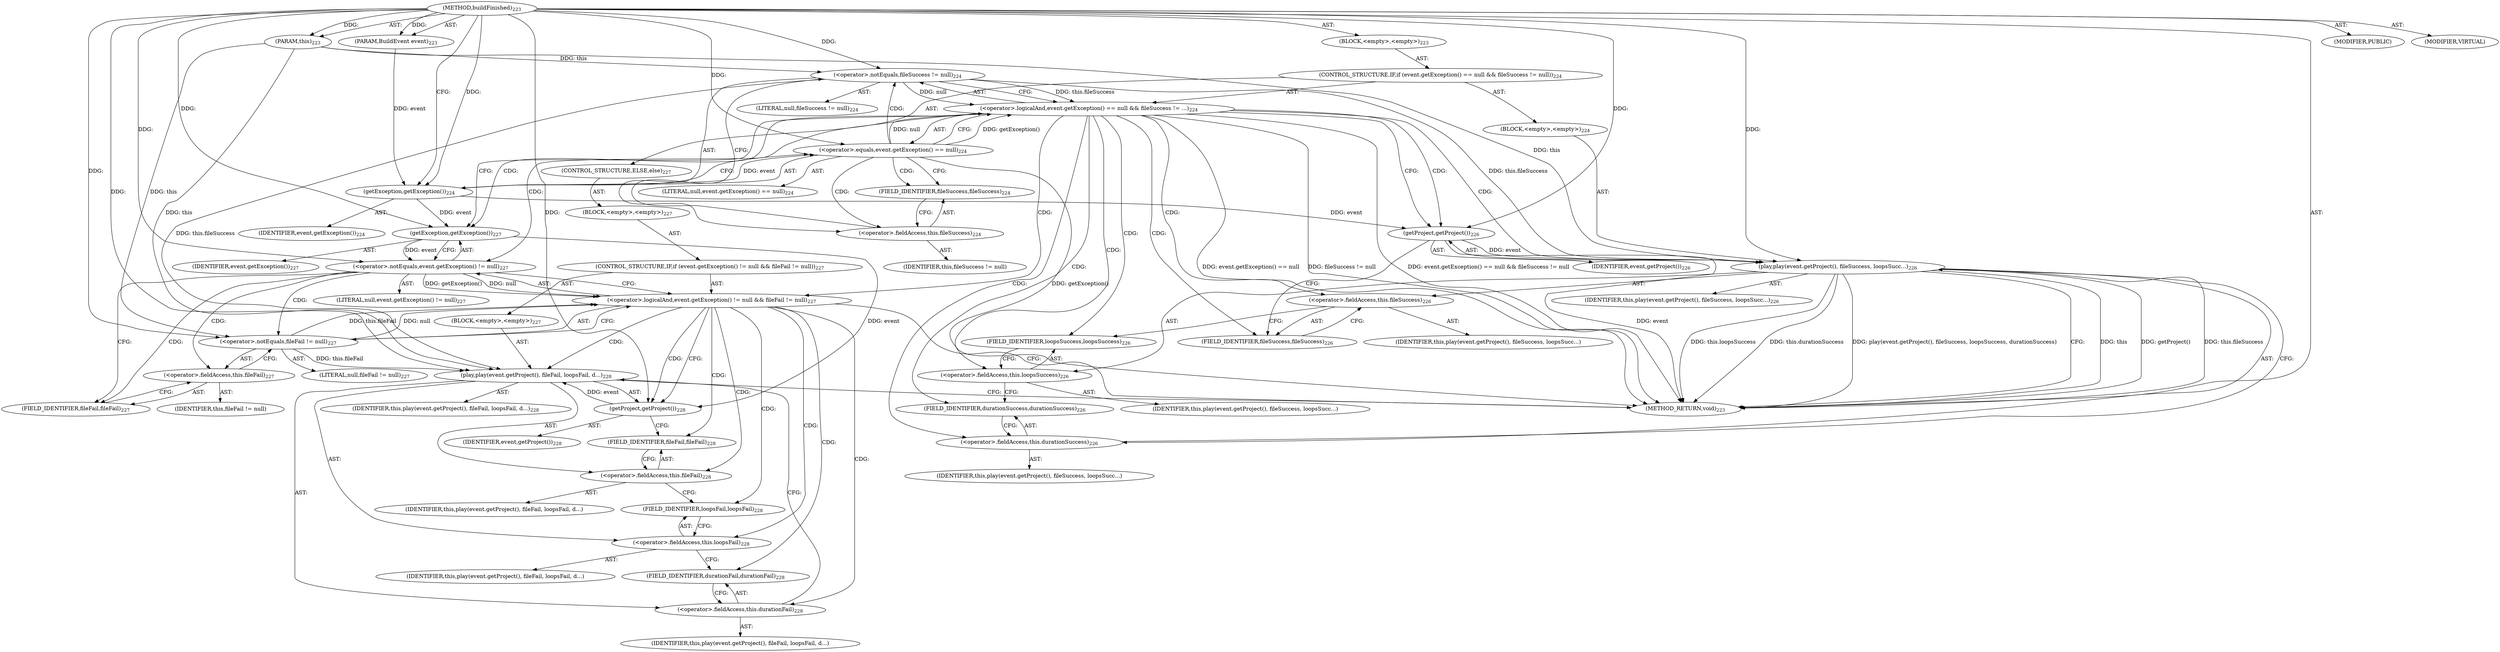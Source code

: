 digraph "buildFinished" {  
"111669149704" [label = <(METHOD,buildFinished)<SUB>223</SUB>> ]
"115964116995" [label = <(PARAM,this)<SUB>223</SUB>> ]
"115964117017" [label = <(PARAM,BuildEvent event)<SUB>223</SUB>> ]
"25769803800" [label = <(BLOCK,&lt;empty&gt;,&lt;empty&gt;)<SUB>223</SUB>> ]
"47244640272" [label = <(CONTROL_STRUCTURE,IF,if (event.getException() == null &amp;&amp; fileSuccess != null))<SUB>224</SUB>> ]
"30064771144" [label = <(&lt;operator&gt;.logicalAnd,event.getException() == null &amp;&amp; fileSuccess != ...)<SUB>224</SUB>> ]
"30064771145" [label = <(&lt;operator&gt;.equals,event.getException() == null)<SUB>224</SUB>> ]
"30064771146" [label = <(getException,getException())<SUB>224</SUB>> ]
"68719476806" [label = <(IDENTIFIER,event,getException())<SUB>224</SUB>> ]
"90194313229" [label = <(LITERAL,null,event.getException() == null)<SUB>224</SUB>> ]
"30064771147" [label = <(&lt;operator&gt;.notEquals,fileSuccess != null)<SUB>224</SUB>> ]
"30064771148" [label = <(&lt;operator&gt;.fieldAccess,this.fileSuccess)<SUB>224</SUB>> ]
"68719476807" [label = <(IDENTIFIER,this,fileSuccess != null)> ]
"55834574867" [label = <(FIELD_IDENTIFIER,fileSuccess,fileSuccess)<SUB>224</SUB>> ]
"90194313230" [label = <(LITERAL,null,fileSuccess != null)<SUB>224</SUB>> ]
"25769803801" [label = <(BLOCK,&lt;empty&gt;,&lt;empty&gt;)<SUB>224</SUB>> ]
"30064771149" [label = <(play,play(event.getProject(), fileSuccess, loopsSucc...)<SUB>226</SUB>> ]
"68719476745" [label = <(IDENTIFIER,this,play(event.getProject(), fileSuccess, loopsSucc...)<SUB>226</SUB>> ]
"30064771150" [label = <(getProject,getProject())<SUB>226</SUB>> ]
"68719476808" [label = <(IDENTIFIER,event,getProject())<SUB>226</SUB>> ]
"30064771151" [label = <(&lt;operator&gt;.fieldAccess,this.fileSuccess)<SUB>226</SUB>> ]
"68719476809" [label = <(IDENTIFIER,this,play(event.getProject(), fileSuccess, loopsSucc...)> ]
"55834574868" [label = <(FIELD_IDENTIFIER,fileSuccess,fileSuccess)<SUB>226</SUB>> ]
"30064771152" [label = <(&lt;operator&gt;.fieldAccess,this.loopsSuccess)<SUB>226</SUB>> ]
"68719476810" [label = <(IDENTIFIER,this,play(event.getProject(), fileSuccess, loopsSucc...)> ]
"55834574869" [label = <(FIELD_IDENTIFIER,loopsSuccess,loopsSuccess)<SUB>226</SUB>> ]
"30064771153" [label = <(&lt;operator&gt;.fieldAccess,this.durationSuccess)<SUB>226</SUB>> ]
"68719476811" [label = <(IDENTIFIER,this,play(event.getProject(), fileSuccess, loopsSucc...)> ]
"55834574870" [label = <(FIELD_IDENTIFIER,durationSuccess,durationSuccess)<SUB>226</SUB>> ]
"47244640273" [label = <(CONTROL_STRUCTURE,ELSE,else)<SUB>227</SUB>> ]
"25769803802" [label = <(BLOCK,&lt;empty&gt;,&lt;empty&gt;)<SUB>227</SUB>> ]
"47244640274" [label = <(CONTROL_STRUCTURE,IF,if (event.getException() != null &amp;&amp; fileFail != null))<SUB>227</SUB>> ]
"30064771154" [label = <(&lt;operator&gt;.logicalAnd,event.getException() != null &amp;&amp; fileFail != null)<SUB>227</SUB>> ]
"30064771155" [label = <(&lt;operator&gt;.notEquals,event.getException() != null)<SUB>227</SUB>> ]
"30064771156" [label = <(getException,getException())<SUB>227</SUB>> ]
"68719476812" [label = <(IDENTIFIER,event,getException())<SUB>227</SUB>> ]
"90194313231" [label = <(LITERAL,null,event.getException() != null)<SUB>227</SUB>> ]
"30064771157" [label = <(&lt;operator&gt;.notEquals,fileFail != null)<SUB>227</SUB>> ]
"30064771158" [label = <(&lt;operator&gt;.fieldAccess,this.fileFail)<SUB>227</SUB>> ]
"68719476813" [label = <(IDENTIFIER,this,fileFail != null)> ]
"55834574871" [label = <(FIELD_IDENTIFIER,fileFail,fileFail)<SUB>227</SUB>> ]
"90194313232" [label = <(LITERAL,null,fileFail != null)<SUB>227</SUB>> ]
"25769803803" [label = <(BLOCK,&lt;empty&gt;,&lt;empty&gt;)<SUB>227</SUB>> ]
"30064771159" [label = <(play,play(event.getProject(), fileFail, loopsFail, d...)<SUB>228</SUB>> ]
"68719476746" [label = <(IDENTIFIER,this,play(event.getProject(), fileFail, loopsFail, d...)<SUB>228</SUB>> ]
"30064771160" [label = <(getProject,getProject())<SUB>228</SUB>> ]
"68719476814" [label = <(IDENTIFIER,event,getProject())<SUB>228</SUB>> ]
"30064771161" [label = <(&lt;operator&gt;.fieldAccess,this.fileFail)<SUB>228</SUB>> ]
"68719476815" [label = <(IDENTIFIER,this,play(event.getProject(), fileFail, loopsFail, d...)> ]
"55834574872" [label = <(FIELD_IDENTIFIER,fileFail,fileFail)<SUB>228</SUB>> ]
"30064771162" [label = <(&lt;operator&gt;.fieldAccess,this.loopsFail)<SUB>228</SUB>> ]
"68719476816" [label = <(IDENTIFIER,this,play(event.getProject(), fileFail, loopsFail, d...)> ]
"55834574873" [label = <(FIELD_IDENTIFIER,loopsFail,loopsFail)<SUB>228</SUB>> ]
"30064771163" [label = <(&lt;operator&gt;.fieldAccess,this.durationFail)<SUB>228</SUB>> ]
"68719476817" [label = <(IDENTIFIER,this,play(event.getProject(), fileFail, loopsFail, d...)> ]
"55834574874" [label = <(FIELD_IDENTIFIER,durationFail,durationFail)<SUB>228</SUB>> ]
"133143986198" [label = <(MODIFIER,PUBLIC)> ]
"133143986199" [label = <(MODIFIER,VIRTUAL)> ]
"128849018888" [label = <(METHOD_RETURN,void)<SUB>223</SUB>> ]
  "111669149704" -> "115964116995"  [ label = "AST: "] 
  "111669149704" -> "115964117017"  [ label = "AST: "] 
  "111669149704" -> "25769803800"  [ label = "AST: "] 
  "111669149704" -> "133143986198"  [ label = "AST: "] 
  "111669149704" -> "133143986199"  [ label = "AST: "] 
  "111669149704" -> "128849018888"  [ label = "AST: "] 
  "25769803800" -> "47244640272"  [ label = "AST: "] 
  "47244640272" -> "30064771144"  [ label = "AST: "] 
  "47244640272" -> "25769803801"  [ label = "AST: "] 
  "47244640272" -> "47244640273"  [ label = "AST: "] 
  "30064771144" -> "30064771145"  [ label = "AST: "] 
  "30064771144" -> "30064771147"  [ label = "AST: "] 
  "30064771145" -> "30064771146"  [ label = "AST: "] 
  "30064771145" -> "90194313229"  [ label = "AST: "] 
  "30064771146" -> "68719476806"  [ label = "AST: "] 
  "30064771147" -> "30064771148"  [ label = "AST: "] 
  "30064771147" -> "90194313230"  [ label = "AST: "] 
  "30064771148" -> "68719476807"  [ label = "AST: "] 
  "30064771148" -> "55834574867"  [ label = "AST: "] 
  "25769803801" -> "30064771149"  [ label = "AST: "] 
  "30064771149" -> "68719476745"  [ label = "AST: "] 
  "30064771149" -> "30064771150"  [ label = "AST: "] 
  "30064771149" -> "30064771151"  [ label = "AST: "] 
  "30064771149" -> "30064771152"  [ label = "AST: "] 
  "30064771149" -> "30064771153"  [ label = "AST: "] 
  "30064771150" -> "68719476808"  [ label = "AST: "] 
  "30064771151" -> "68719476809"  [ label = "AST: "] 
  "30064771151" -> "55834574868"  [ label = "AST: "] 
  "30064771152" -> "68719476810"  [ label = "AST: "] 
  "30064771152" -> "55834574869"  [ label = "AST: "] 
  "30064771153" -> "68719476811"  [ label = "AST: "] 
  "30064771153" -> "55834574870"  [ label = "AST: "] 
  "47244640273" -> "25769803802"  [ label = "AST: "] 
  "25769803802" -> "47244640274"  [ label = "AST: "] 
  "47244640274" -> "30064771154"  [ label = "AST: "] 
  "47244640274" -> "25769803803"  [ label = "AST: "] 
  "30064771154" -> "30064771155"  [ label = "AST: "] 
  "30064771154" -> "30064771157"  [ label = "AST: "] 
  "30064771155" -> "30064771156"  [ label = "AST: "] 
  "30064771155" -> "90194313231"  [ label = "AST: "] 
  "30064771156" -> "68719476812"  [ label = "AST: "] 
  "30064771157" -> "30064771158"  [ label = "AST: "] 
  "30064771157" -> "90194313232"  [ label = "AST: "] 
  "30064771158" -> "68719476813"  [ label = "AST: "] 
  "30064771158" -> "55834574871"  [ label = "AST: "] 
  "25769803803" -> "30064771159"  [ label = "AST: "] 
  "30064771159" -> "68719476746"  [ label = "AST: "] 
  "30064771159" -> "30064771160"  [ label = "AST: "] 
  "30064771159" -> "30064771161"  [ label = "AST: "] 
  "30064771159" -> "30064771162"  [ label = "AST: "] 
  "30064771159" -> "30064771163"  [ label = "AST: "] 
  "30064771160" -> "68719476814"  [ label = "AST: "] 
  "30064771161" -> "68719476815"  [ label = "AST: "] 
  "30064771161" -> "55834574872"  [ label = "AST: "] 
  "30064771162" -> "68719476816"  [ label = "AST: "] 
  "30064771162" -> "55834574873"  [ label = "AST: "] 
  "30064771163" -> "68719476817"  [ label = "AST: "] 
  "30064771163" -> "55834574874"  [ label = "AST: "] 
  "30064771144" -> "30064771150"  [ label = "CFG: "] 
  "30064771144" -> "30064771156"  [ label = "CFG: "] 
  "30064771145" -> "30064771144"  [ label = "CFG: "] 
  "30064771145" -> "55834574867"  [ label = "CFG: "] 
  "30064771147" -> "30064771144"  [ label = "CFG: "] 
  "30064771149" -> "128849018888"  [ label = "CFG: "] 
  "30064771146" -> "30064771145"  [ label = "CFG: "] 
  "30064771148" -> "30064771147"  [ label = "CFG: "] 
  "30064771150" -> "55834574868"  [ label = "CFG: "] 
  "30064771151" -> "55834574869"  [ label = "CFG: "] 
  "30064771152" -> "55834574870"  [ label = "CFG: "] 
  "30064771153" -> "30064771149"  [ label = "CFG: "] 
  "55834574867" -> "30064771148"  [ label = "CFG: "] 
  "55834574868" -> "30064771151"  [ label = "CFG: "] 
  "55834574869" -> "30064771152"  [ label = "CFG: "] 
  "55834574870" -> "30064771153"  [ label = "CFG: "] 
  "30064771154" -> "128849018888"  [ label = "CFG: "] 
  "30064771154" -> "30064771160"  [ label = "CFG: "] 
  "30064771155" -> "30064771154"  [ label = "CFG: "] 
  "30064771155" -> "55834574871"  [ label = "CFG: "] 
  "30064771157" -> "30064771154"  [ label = "CFG: "] 
  "30064771159" -> "128849018888"  [ label = "CFG: "] 
  "30064771156" -> "30064771155"  [ label = "CFG: "] 
  "30064771158" -> "30064771157"  [ label = "CFG: "] 
  "30064771160" -> "55834574872"  [ label = "CFG: "] 
  "30064771161" -> "55834574873"  [ label = "CFG: "] 
  "30064771162" -> "55834574874"  [ label = "CFG: "] 
  "30064771163" -> "30064771159"  [ label = "CFG: "] 
  "55834574871" -> "30064771158"  [ label = "CFG: "] 
  "55834574872" -> "30064771161"  [ label = "CFG: "] 
  "55834574873" -> "30064771162"  [ label = "CFG: "] 
  "55834574874" -> "30064771163"  [ label = "CFG: "] 
  "111669149704" -> "30064771146"  [ label = "CFG: "] 
  "30064771145" -> "128849018888"  [ label = "DDG: getException()"] 
  "30064771144" -> "128849018888"  [ label = "DDG: event.getException() == null"] 
  "30064771144" -> "128849018888"  [ label = "DDG: fileSuccess != null"] 
  "30064771144" -> "128849018888"  [ label = "DDG: event.getException() == null &amp;&amp; fileSuccess != null"] 
  "30064771149" -> "128849018888"  [ label = "DDG: this"] 
  "30064771150" -> "128849018888"  [ label = "DDG: event"] 
  "30064771149" -> "128849018888"  [ label = "DDG: getProject()"] 
  "30064771149" -> "128849018888"  [ label = "DDG: this.fileSuccess"] 
  "30064771149" -> "128849018888"  [ label = "DDG: this.loopsSuccess"] 
  "30064771149" -> "128849018888"  [ label = "DDG: this.durationSuccess"] 
  "30064771149" -> "128849018888"  [ label = "DDG: play(event.getProject(), fileSuccess, loopsSuccess, durationSuccess)"] 
  "111669149704" -> "115964116995"  [ label = "DDG: "] 
  "111669149704" -> "115964117017"  [ label = "DDG: "] 
  "30064771145" -> "30064771144"  [ label = "DDG: getException()"] 
  "30064771145" -> "30064771144"  [ label = "DDG: null"] 
  "30064771147" -> "30064771144"  [ label = "DDG: this.fileSuccess"] 
  "30064771147" -> "30064771144"  [ label = "DDG: null"] 
  "30064771146" -> "30064771145"  [ label = "DDG: event"] 
  "111669149704" -> "30064771145"  [ label = "DDG: "] 
  "115964116995" -> "30064771147"  [ label = "DDG: this"] 
  "111669149704" -> "30064771147"  [ label = "DDG: "] 
  "115964116995" -> "30064771149"  [ label = "DDG: this"] 
  "30064771147" -> "30064771149"  [ label = "DDG: this.fileSuccess"] 
  "111669149704" -> "30064771149"  [ label = "DDG: "] 
  "30064771150" -> "30064771149"  [ label = "DDG: event"] 
  "115964117017" -> "30064771146"  [ label = "DDG: event"] 
  "111669149704" -> "30064771146"  [ label = "DDG: "] 
  "30064771146" -> "30064771150"  [ label = "DDG: event"] 
  "111669149704" -> "30064771150"  [ label = "DDG: "] 
  "30064771155" -> "30064771154"  [ label = "DDG: getException()"] 
  "30064771155" -> "30064771154"  [ label = "DDG: null"] 
  "30064771157" -> "30064771154"  [ label = "DDG: this.fileFail"] 
  "30064771157" -> "30064771154"  [ label = "DDG: null"] 
  "30064771156" -> "30064771155"  [ label = "DDG: event"] 
  "111669149704" -> "30064771155"  [ label = "DDG: "] 
  "115964116995" -> "30064771157"  [ label = "DDG: this"] 
  "111669149704" -> "30064771157"  [ label = "DDG: "] 
  "115964116995" -> "30064771159"  [ label = "DDG: this"] 
  "30064771147" -> "30064771159"  [ label = "DDG: this.fileSuccess"] 
  "30064771157" -> "30064771159"  [ label = "DDG: this.fileFail"] 
  "111669149704" -> "30064771159"  [ label = "DDG: "] 
  "30064771160" -> "30064771159"  [ label = "DDG: event"] 
  "30064771146" -> "30064771156"  [ label = "DDG: event"] 
  "111669149704" -> "30064771156"  [ label = "DDG: "] 
  "30064771156" -> "30064771160"  [ label = "DDG: event"] 
  "111669149704" -> "30064771160"  [ label = "DDG: "] 
  "30064771144" -> "30064771155"  [ label = "CDG: "] 
  "30064771144" -> "30064771156"  [ label = "CDG: "] 
  "30064771144" -> "30064771153"  [ label = "CDG: "] 
  "30064771144" -> "30064771154"  [ label = "CDG: "] 
  "30064771144" -> "30064771151"  [ label = "CDG: "] 
  "30064771144" -> "55834574869"  [ label = "CDG: "] 
  "30064771144" -> "30064771152"  [ label = "CDG: "] 
  "30064771144" -> "55834574870"  [ label = "CDG: "] 
  "30064771144" -> "30064771149"  [ label = "CDG: "] 
  "30064771144" -> "30064771150"  [ label = "CDG: "] 
  "30064771144" -> "55834574868"  [ label = "CDG: "] 
  "30064771145" -> "55834574867"  [ label = "CDG: "] 
  "30064771145" -> "30064771147"  [ label = "CDG: "] 
  "30064771145" -> "30064771148"  [ label = "CDG: "] 
  "30064771154" -> "30064771159"  [ label = "CDG: "] 
  "30064771154" -> "30064771160"  [ label = "CDG: "] 
  "30064771154" -> "55834574873"  [ label = "CDG: "] 
  "30064771154" -> "55834574874"  [ label = "CDG: "] 
  "30064771154" -> "55834574872"  [ label = "CDG: "] 
  "30064771154" -> "30064771163"  [ label = "CDG: "] 
  "30064771154" -> "30064771161"  [ label = "CDG: "] 
  "30064771154" -> "30064771162"  [ label = "CDG: "] 
  "30064771155" -> "30064771157"  [ label = "CDG: "] 
  "30064771155" -> "30064771158"  [ label = "CDG: "] 
  "30064771155" -> "55834574871"  [ label = "CDG: "] 
}
